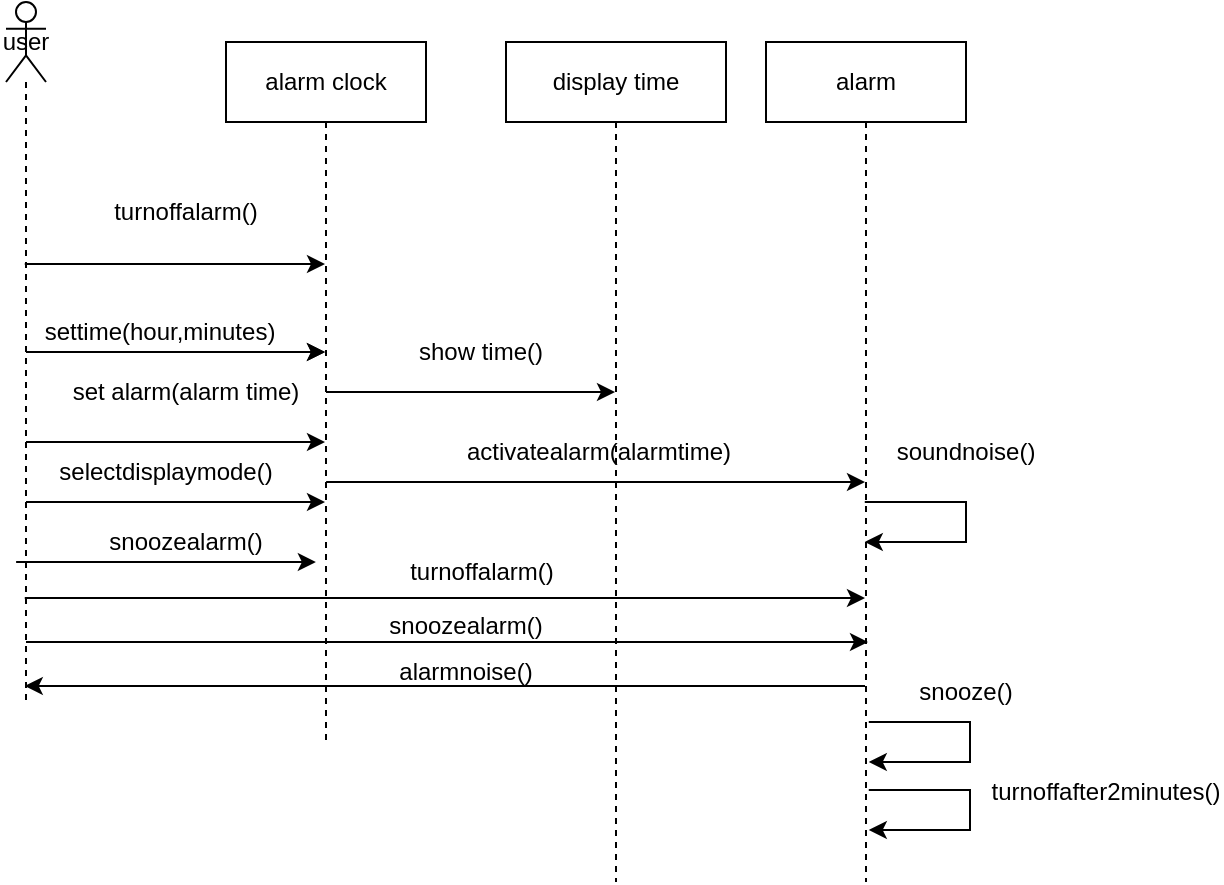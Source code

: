 <mxfile version="21.6.8" type="github">
  <diagram name="Page-1" id="eCckvin6mfQWR0BX0jP1">
    <mxGraphModel dx="1433" dy="638" grid="1" gridSize="10" guides="1" tooltips="1" connect="1" arrows="1" fold="1" page="1" pageScale="1" pageWidth="850" pageHeight="1100" math="0" shadow="0">
      <root>
        <mxCell id="0" />
        <mxCell id="1" parent="0" />
        <mxCell id="GvCbsa-WWgkBzgeWlhVk-2" value="alarm clock" style="shape=umlLifeline;perimeter=lifelinePerimeter;whiteSpace=wrap;html=1;container=1;dropTarget=0;collapsible=0;recursiveResize=0;outlineConnect=0;portConstraint=eastwest;newEdgeStyle={&quot;edgeStyle&quot;:&quot;elbowEdgeStyle&quot;,&quot;elbow&quot;:&quot;vertical&quot;,&quot;curved&quot;:0,&quot;rounded&quot;:0};" vertex="1" parent="1">
          <mxGeometry x="310" y="150" width="100" height="350" as="geometry" />
        </mxCell>
        <mxCell id="GvCbsa-WWgkBzgeWlhVk-3" value="display time" style="shape=umlLifeline;perimeter=lifelinePerimeter;whiteSpace=wrap;html=1;container=1;dropTarget=0;collapsible=0;recursiveResize=0;outlineConnect=0;portConstraint=eastwest;newEdgeStyle={&quot;edgeStyle&quot;:&quot;elbowEdgeStyle&quot;,&quot;elbow&quot;:&quot;vertical&quot;,&quot;curved&quot;:0,&quot;rounded&quot;:0};" vertex="1" parent="1">
          <mxGeometry x="450" y="150" width="110" height="420" as="geometry" />
        </mxCell>
        <mxCell id="GvCbsa-WWgkBzgeWlhVk-4" value="alarm" style="shape=umlLifeline;perimeter=lifelinePerimeter;whiteSpace=wrap;html=1;container=1;dropTarget=0;collapsible=0;recursiveResize=0;outlineConnect=0;portConstraint=eastwest;newEdgeStyle={&quot;edgeStyle&quot;:&quot;elbowEdgeStyle&quot;,&quot;elbow&quot;:&quot;vertical&quot;,&quot;curved&quot;:0,&quot;rounded&quot;:0};" vertex="1" parent="1">
          <mxGeometry x="580" y="150" width="100" height="420" as="geometry" />
        </mxCell>
        <mxCell id="GvCbsa-WWgkBzgeWlhVk-6" value="user" style="shape=umlLifeline;perimeter=lifelinePerimeter;whiteSpace=wrap;html=1;container=1;dropTarget=0;collapsible=0;recursiveResize=0;outlineConnect=0;portConstraint=eastwest;newEdgeStyle={&quot;edgeStyle&quot;:&quot;elbowEdgeStyle&quot;,&quot;elbow&quot;:&quot;vertical&quot;,&quot;curved&quot;:0,&quot;rounded&quot;:0};participant=umlActor;" vertex="1" parent="1">
          <mxGeometry x="200" y="130" width="20" height="350" as="geometry" />
        </mxCell>
        <mxCell id="GvCbsa-WWgkBzgeWlhVk-15" value="" style="endArrow=classic;html=1;rounded=0;" edge="1" parent="1" source="GvCbsa-WWgkBzgeWlhVk-6" target="GvCbsa-WWgkBzgeWlhVk-2">
          <mxGeometry width="50" height="50" relative="1" as="geometry">
            <mxPoint x="250" y="290" as="sourcePoint" />
            <mxPoint x="300" y="240" as="targetPoint" />
            <Array as="points">
              <mxPoint x="300" y="350" />
            </Array>
          </mxGeometry>
        </mxCell>
        <mxCell id="GvCbsa-WWgkBzgeWlhVk-16" value="settime(hour,minutes)" style="text;html=1;strokeColor=none;fillColor=none;align=center;verticalAlign=middle;whiteSpace=wrap;rounded=0;" vertex="1" parent="1">
          <mxGeometry x="247" y="280" width="60" height="30" as="geometry" />
        </mxCell>
        <mxCell id="GvCbsa-WWgkBzgeWlhVk-17" value="" style="endArrow=classic;html=1;rounded=0;" edge="1" parent="1" source="GvCbsa-WWgkBzgeWlhVk-6" target="GvCbsa-WWgkBzgeWlhVk-2">
          <mxGeometry width="50" height="50" relative="1" as="geometry">
            <mxPoint x="260" y="375" as="sourcePoint" />
            <mxPoint x="310" y="325" as="targetPoint" />
          </mxGeometry>
        </mxCell>
        <mxCell id="GvCbsa-WWgkBzgeWlhVk-19" value="set alarm(alarm time)" style="text;html=1;strokeColor=none;fillColor=none;align=center;verticalAlign=middle;whiteSpace=wrap;rounded=0;" vertex="1" parent="1">
          <mxGeometry x="230" y="310" width="120" height="30" as="geometry" />
        </mxCell>
        <mxCell id="GvCbsa-WWgkBzgeWlhVk-20" value="" style="endArrow=classic;html=1;rounded=0;" edge="1" parent="1" source="GvCbsa-WWgkBzgeWlhVk-2" target="GvCbsa-WWgkBzgeWlhVk-3">
          <mxGeometry width="50" height="50" relative="1" as="geometry">
            <mxPoint x="410" y="390" as="sourcePoint" />
            <mxPoint x="460" y="340" as="targetPoint" />
          </mxGeometry>
        </mxCell>
        <mxCell id="GvCbsa-WWgkBzgeWlhVk-21" value="show time()" style="text;html=1;strokeColor=none;fillColor=none;align=center;verticalAlign=middle;whiteSpace=wrap;rounded=0;" vertex="1" parent="1">
          <mxGeometry x="400" y="290" width="75" height="30" as="geometry" />
        </mxCell>
        <mxCell id="GvCbsa-WWgkBzgeWlhVk-22" value="" style="endArrow=classic;html=1;rounded=0;" edge="1" parent="1" target="GvCbsa-WWgkBzgeWlhVk-4">
          <mxGeometry width="50" height="50" relative="1" as="geometry">
            <mxPoint x="360.06" y="370" as="sourcePoint" />
            <mxPoint x="504.93" y="370" as="targetPoint" />
            <Array as="points">
              <mxPoint x="430.43" y="370" />
            </Array>
          </mxGeometry>
        </mxCell>
        <mxCell id="GvCbsa-WWgkBzgeWlhVk-23" value="activatealarm(alarmtime)" style="text;html=1;strokeColor=none;fillColor=none;align=center;verticalAlign=middle;whiteSpace=wrap;rounded=0;" vertex="1" parent="1">
          <mxGeometry x="390" y="340" width="212.5" height="30" as="geometry" />
        </mxCell>
        <mxCell id="GvCbsa-WWgkBzgeWlhVk-26" value="" style="endArrow=classic;html=1;rounded=0;" edge="1" parent="1">
          <mxGeometry width="50" height="50" relative="1" as="geometry">
            <mxPoint x="209.389" y="428" as="sourcePoint" />
            <mxPoint x="629.5" y="428" as="targetPoint" />
            <Array as="points">
              <mxPoint x="420" y="428" />
            </Array>
          </mxGeometry>
        </mxCell>
        <mxCell id="GvCbsa-WWgkBzgeWlhVk-27" value="" style="endArrow=classic;html=1;rounded=0;" edge="1" parent="1" source="GvCbsa-WWgkBzgeWlhVk-6" target="GvCbsa-WWgkBzgeWlhVk-2">
          <mxGeometry width="50" height="50" relative="1" as="geometry">
            <mxPoint x="240" y="420" as="sourcePoint" />
            <mxPoint x="290" y="370" as="targetPoint" />
            <Array as="points">
              <mxPoint x="290" y="380" />
            </Array>
          </mxGeometry>
        </mxCell>
        <mxCell id="GvCbsa-WWgkBzgeWlhVk-28" value="selectdisplaymode()" style="text;html=1;strokeColor=none;fillColor=none;align=center;verticalAlign=middle;whiteSpace=wrap;rounded=0;" vertex="1" parent="1">
          <mxGeometry x="250" y="350" width="60" height="30" as="geometry" />
        </mxCell>
        <mxCell id="GvCbsa-WWgkBzgeWlhVk-29" value="" style="endArrow=classic;html=1;rounded=0;" edge="1" parent="1">
          <mxGeometry width="50" height="50" relative="1" as="geometry">
            <mxPoint x="205.06" y="410" as="sourcePoint" />
            <mxPoint x="354.93" y="410" as="targetPoint" />
          </mxGeometry>
        </mxCell>
        <mxCell id="GvCbsa-WWgkBzgeWlhVk-31" value="snoozealarm()" style="text;html=1;strokeColor=none;fillColor=none;align=center;verticalAlign=middle;whiteSpace=wrap;rounded=0;" vertex="1" parent="1">
          <mxGeometry x="260" y="390" width="60" height="20" as="geometry" />
        </mxCell>
        <mxCell id="GvCbsa-WWgkBzgeWlhVk-33" value="" style="endArrow=classic;html=1;rounded=0;" edge="1" parent="1" source="GvCbsa-WWgkBzgeWlhVk-6" target="GvCbsa-WWgkBzgeWlhVk-2">
          <mxGeometry width="50" height="50" relative="1" as="geometry">
            <mxPoint x="252" y="270" as="sourcePoint" />
            <mxPoint x="302" y="220" as="targetPoint" />
          </mxGeometry>
        </mxCell>
        <mxCell id="GvCbsa-WWgkBzgeWlhVk-35" value="" style="endArrow=classic;html=1;rounded=0;" edge="1" parent="1">
          <mxGeometry width="50" height="50" relative="1" as="geometry">
            <mxPoint x="209.389" y="261" as="sourcePoint" />
            <mxPoint x="359.5" y="261" as="targetPoint" />
          </mxGeometry>
        </mxCell>
        <mxCell id="GvCbsa-WWgkBzgeWlhVk-37" value="turnoffalarm()" style="text;html=1;strokeColor=none;fillColor=none;align=center;verticalAlign=middle;whiteSpace=wrap;rounded=0;" vertex="1" parent="1">
          <mxGeometry x="250" y="220" width="80" height="30" as="geometry" />
        </mxCell>
        <mxCell id="GvCbsa-WWgkBzgeWlhVk-39" value="turnoffalarm()" style="text;html=1;strokeColor=none;fillColor=none;align=center;verticalAlign=middle;whiteSpace=wrap;rounded=0;" vertex="1" parent="1">
          <mxGeometry x="407.5" y="400" width="60" height="30" as="geometry" />
        </mxCell>
        <mxCell id="GvCbsa-WWgkBzgeWlhVk-40" value="" style="endArrow=classic;html=1;rounded=0;" edge="1" parent="1">
          <mxGeometry width="50" height="50" relative="1" as="geometry">
            <mxPoint x="210" y="450" as="sourcePoint" />
            <mxPoint x="631" y="450" as="targetPoint" />
            <Array as="points">
              <mxPoint x="421" y="450" />
            </Array>
          </mxGeometry>
        </mxCell>
        <mxCell id="GvCbsa-WWgkBzgeWlhVk-41" value="snoozealarm()" style="text;html=1;strokeColor=none;fillColor=none;align=center;verticalAlign=middle;whiteSpace=wrap;rounded=0;" vertex="1" parent="1">
          <mxGeometry x="400" y="429" width="60" height="25" as="geometry" />
        </mxCell>
        <mxCell id="GvCbsa-WWgkBzgeWlhVk-42" value="" style="endArrow=classic;html=1;rounded=0;" edge="1" parent="1">
          <mxGeometry width="50" height="50" relative="1" as="geometry">
            <mxPoint x="629.5" y="472" as="sourcePoint" />
            <mxPoint x="209.389" y="472" as="targetPoint" />
          </mxGeometry>
        </mxCell>
        <mxCell id="GvCbsa-WWgkBzgeWlhVk-43" value="alarmnoise()" style="text;html=1;strokeColor=none;fillColor=none;align=center;verticalAlign=middle;whiteSpace=wrap;rounded=0;" vertex="1" parent="1">
          <mxGeometry x="400" y="455" width="60" height="20" as="geometry" />
        </mxCell>
        <mxCell id="GvCbsa-WWgkBzgeWlhVk-44" value="" style="endArrow=classic;html=1;rounded=0;" edge="1" parent="1">
          <mxGeometry width="50" height="50" relative="1" as="geometry">
            <mxPoint x="629.389" y="380" as="sourcePoint" />
            <mxPoint x="629.389" y="400" as="targetPoint" />
            <Array as="points">
              <mxPoint x="680" y="380" />
              <mxPoint x="680" y="400" />
            </Array>
          </mxGeometry>
        </mxCell>
        <mxCell id="GvCbsa-WWgkBzgeWlhVk-45" value="soundnoise()" style="text;html=1;strokeColor=none;fillColor=none;align=center;verticalAlign=middle;whiteSpace=wrap;rounded=0;" vertex="1" parent="1">
          <mxGeometry x="650" y="340" width="60" height="30" as="geometry" />
        </mxCell>
        <mxCell id="GvCbsa-WWgkBzgeWlhVk-46" value="" style="endArrow=classic;html=1;rounded=0;" edge="1" parent="1">
          <mxGeometry width="50" height="50" relative="1" as="geometry">
            <mxPoint x="631.389" y="524" as="sourcePoint" />
            <mxPoint x="631.389" y="544" as="targetPoint" />
            <Array as="points">
              <mxPoint x="682" y="524" />
              <mxPoint x="682" y="544" />
            </Array>
          </mxGeometry>
        </mxCell>
        <mxCell id="GvCbsa-WWgkBzgeWlhVk-47" value="" style="endArrow=classic;html=1;rounded=0;" edge="1" parent="1">
          <mxGeometry width="50" height="50" relative="1" as="geometry">
            <mxPoint x="631.389" y="490" as="sourcePoint" />
            <mxPoint x="631.389" y="510" as="targetPoint" />
            <Array as="points">
              <mxPoint x="682" y="490" />
              <mxPoint x="682" y="510" />
            </Array>
          </mxGeometry>
        </mxCell>
        <mxCell id="GvCbsa-WWgkBzgeWlhVk-48" value="snooze()" style="text;html=1;strokeColor=none;fillColor=none;align=center;verticalAlign=middle;whiteSpace=wrap;rounded=0;" vertex="1" parent="1">
          <mxGeometry x="650" y="460" width="60" height="30" as="geometry" />
        </mxCell>
        <mxCell id="GvCbsa-WWgkBzgeWlhVk-49" value="turnoffafter2minutes()" style="text;html=1;strokeColor=none;fillColor=none;align=center;verticalAlign=middle;whiteSpace=wrap;rounded=0;" vertex="1" parent="1">
          <mxGeometry x="720" y="510" width="60" height="30" as="geometry" />
        </mxCell>
      </root>
    </mxGraphModel>
  </diagram>
</mxfile>

